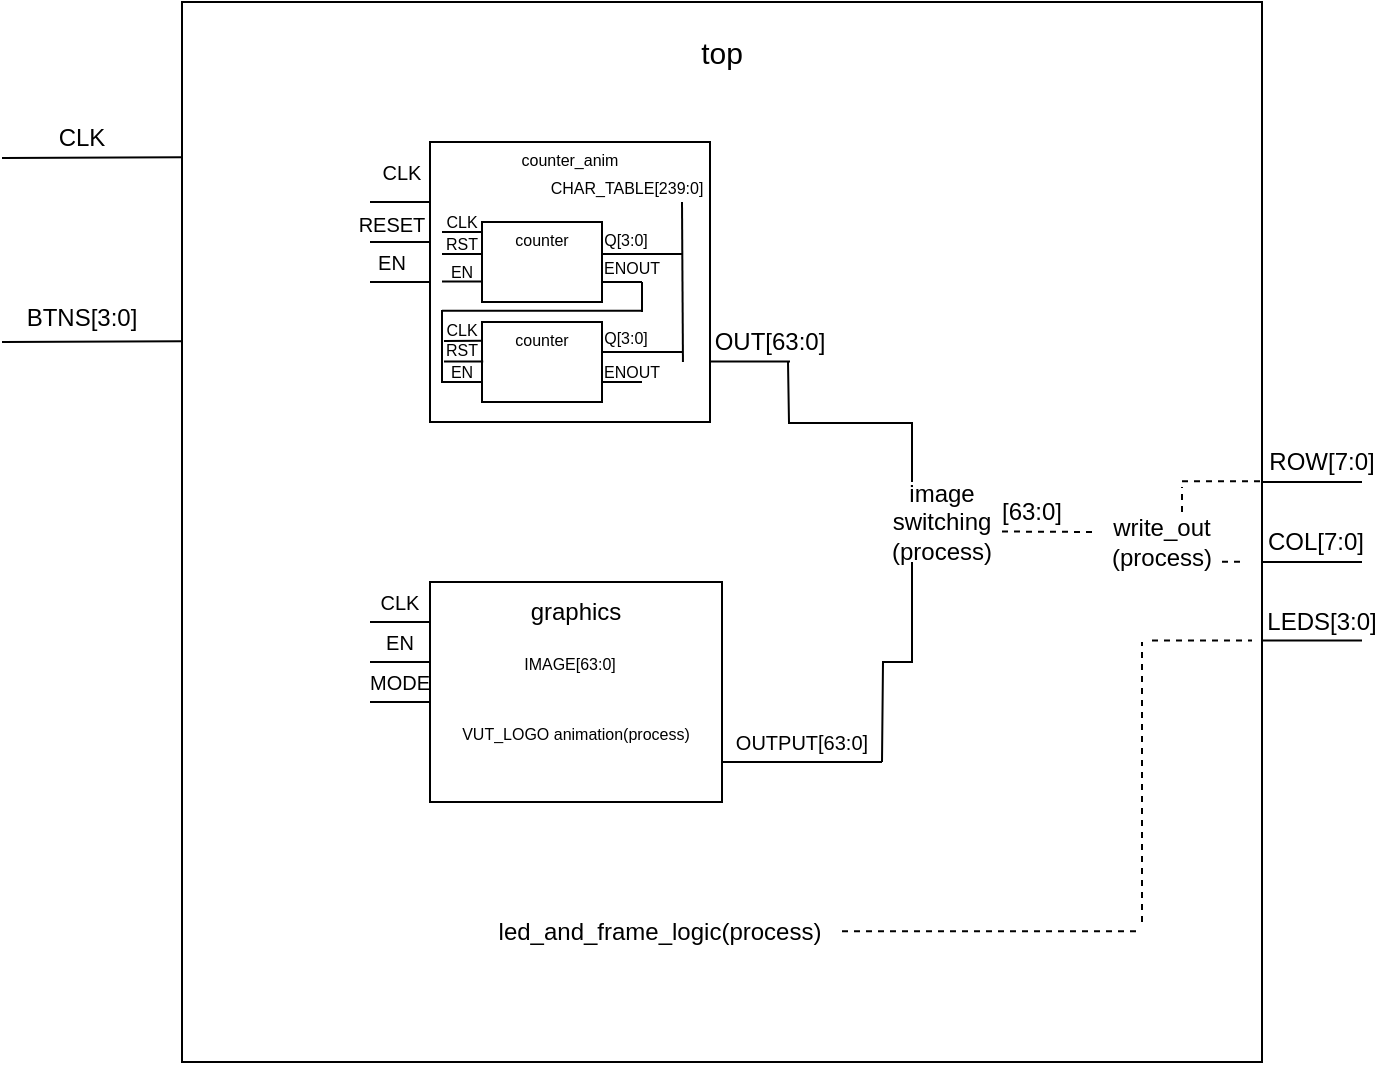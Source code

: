 <mxfile version="24.4.0" type="device">
  <diagram name="Stránka-1" id="TixtJMflj4t0M9irJ2Dg">
    <mxGraphModel dx="1366" dy="703" grid="1" gridSize="10" guides="1" tooltips="1" connect="1" arrows="1" fold="1" page="1" pageScale="1" pageWidth="827" pageHeight="1169" math="0" shadow="0">
      <root>
        <mxCell id="0" />
        <mxCell id="1" parent="0" />
        <mxCell id="cHrOzo_xxPXTEVxmVHhx-3" value="" style="rounded=0;whiteSpace=wrap;html=1;" vertex="1" parent="1">
          <mxGeometry x="120" y="130" width="540" height="530" as="geometry" />
        </mxCell>
        <mxCell id="cHrOzo_xxPXTEVxmVHhx-4" value="&lt;font style=&quot;font-size: 15px;&quot;&gt;top&lt;/font&gt;" style="text;html=1;align=center;verticalAlign=middle;whiteSpace=wrap;rounded=0;" vertex="1" parent="1">
          <mxGeometry x="360" y="140" width="60" height="30" as="geometry" />
        </mxCell>
        <mxCell id="cHrOzo_xxPXTEVxmVHhx-7" value="CLK" style="text;html=1;align=center;verticalAlign=middle;whiteSpace=wrap;rounded=0;" vertex="1" parent="1">
          <mxGeometry x="40" y="183" width="60" height="30" as="geometry" />
        </mxCell>
        <mxCell id="cHrOzo_xxPXTEVxmVHhx-8" value="BTNS[3:0]" style="text;html=1;align=center;verticalAlign=middle;whiteSpace=wrap;rounded=0;" vertex="1" parent="1">
          <mxGeometry x="40" y="272.5" width="60" height="30" as="geometry" />
        </mxCell>
        <mxCell id="cHrOzo_xxPXTEVxmVHhx-9" value="" style="whiteSpace=wrap;html=1;aspect=fixed;" vertex="1" parent="1">
          <mxGeometry x="244" y="200" width="140" height="140" as="geometry" />
        </mxCell>
        <mxCell id="cHrOzo_xxPXTEVxmVHhx-10" value="&lt;font style=&quot;font-size: 8px;&quot;&gt;counter_anim&lt;/font&gt;" style="text;html=1;align=center;verticalAlign=middle;whiteSpace=wrap;rounded=0;" vertex="1" parent="1">
          <mxGeometry x="284" y="203" width="60" height="10" as="geometry" />
        </mxCell>
        <mxCell id="cHrOzo_xxPXTEVxmVHhx-11" value="" style="rounded=0;whiteSpace=wrap;html=1;" vertex="1" parent="1">
          <mxGeometry x="270" y="240" width="60" height="40" as="geometry" />
        </mxCell>
        <mxCell id="cHrOzo_xxPXTEVxmVHhx-12" value="" style="rounded=0;whiteSpace=wrap;html=1;" vertex="1" parent="1">
          <mxGeometry x="270" y="290" width="60" height="40" as="geometry" />
        </mxCell>
        <mxCell id="cHrOzo_xxPXTEVxmVHhx-16" value="" style="endArrow=none;html=1;rounded=0;" edge="1" parent="1">
          <mxGeometry width="50" height="50" relative="1" as="geometry">
            <mxPoint x="214" y="230" as="sourcePoint" />
            <mxPoint x="244" y="230" as="targetPoint" />
          </mxGeometry>
        </mxCell>
        <mxCell id="cHrOzo_xxPXTEVxmVHhx-17" value="&lt;font style=&quot;font-size: 10px;&quot;&gt;CLK&lt;/font&gt;" style="text;html=1;align=center;verticalAlign=middle;whiteSpace=wrap;rounded=0;" vertex="1" parent="1">
          <mxGeometry x="200" y="200" width="60" height="30" as="geometry" />
        </mxCell>
        <mxCell id="cHrOzo_xxPXTEVxmVHhx-19" value="" style="endArrow=none;html=1;rounded=0;" edge="1" parent="1">
          <mxGeometry width="50" height="50" relative="1" as="geometry">
            <mxPoint x="214" y="250" as="sourcePoint" />
            <mxPoint x="244" y="250" as="targetPoint" />
          </mxGeometry>
        </mxCell>
        <mxCell id="cHrOzo_xxPXTEVxmVHhx-20" value="" style="endArrow=none;html=1;rounded=0;" edge="1" parent="1">
          <mxGeometry width="50" height="50" relative="1" as="geometry">
            <mxPoint x="214" y="270" as="sourcePoint" />
            <mxPoint x="244" y="270" as="targetPoint" />
          </mxGeometry>
        </mxCell>
        <mxCell id="cHrOzo_xxPXTEVxmVHhx-21" value="&lt;span style=&quot;font-size: 10px;&quot;&gt;RESET&lt;/span&gt;" style="text;html=1;align=center;verticalAlign=middle;whiteSpace=wrap;rounded=0;" vertex="1" parent="1">
          <mxGeometry x="195" y="226" width="60" height="30" as="geometry" />
        </mxCell>
        <mxCell id="cHrOzo_xxPXTEVxmVHhx-22" value="&lt;span style=&quot;font-size: 10px;&quot;&gt;EN&lt;/span&gt;" style="text;html=1;align=center;verticalAlign=middle;whiteSpace=wrap;rounded=0;" vertex="1" parent="1">
          <mxGeometry x="195" y="245" width="60" height="30" as="geometry" />
        </mxCell>
        <mxCell id="cHrOzo_xxPXTEVxmVHhx-23" value="" style="endArrow=none;html=1;rounded=0;" edge="1" parent="1">
          <mxGeometry width="50" height="50" relative="1" as="geometry">
            <mxPoint x="384" y="309.76" as="sourcePoint" />
            <mxPoint x="424" y="309.76" as="targetPoint" />
          </mxGeometry>
        </mxCell>
        <mxCell id="cHrOzo_xxPXTEVxmVHhx-24" value="OUT[63:0]" style="text;html=1;align=center;verticalAlign=middle;whiteSpace=wrap;rounded=0;" vertex="1" parent="1">
          <mxGeometry x="384" y="285" width="60" height="30" as="geometry" />
        </mxCell>
        <mxCell id="cHrOzo_xxPXTEVxmVHhx-25" value="" style="endArrow=none;html=1;rounded=0;" edge="1" parent="1">
          <mxGeometry width="50" height="50" relative="1" as="geometry">
            <mxPoint x="250" y="245" as="sourcePoint" />
            <mxPoint x="270" y="245" as="targetPoint" />
          </mxGeometry>
        </mxCell>
        <mxCell id="cHrOzo_xxPXTEVxmVHhx-26" value="" style="endArrow=none;html=1;rounded=0;" edge="1" parent="1">
          <mxGeometry width="50" height="50" relative="1" as="geometry">
            <mxPoint x="250" y="256" as="sourcePoint" />
            <mxPoint x="270" y="256" as="targetPoint" />
          </mxGeometry>
        </mxCell>
        <mxCell id="cHrOzo_xxPXTEVxmVHhx-27" value="" style="endArrow=none;html=1;rounded=0;" edge="1" parent="1">
          <mxGeometry width="50" height="50" relative="1" as="geometry">
            <mxPoint x="250" y="269.76" as="sourcePoint" />
            <mxPoint x="270" y="269.76" as="targetPoint" />
          </mxGeometry>
        </mxCell>
        <mxCell id="cHrOzo_xxPXTEVxmVHhx-28" value="" style="endArrow=none;html=1;rounded=0;entryX=0.006;entryY=0.235;entryDx=0;entryDy=0;entryPerimeter=0;" edge="1" parent="1" target="cHrOzo_xxPXTEVxmVHhx-12">
          <mxGeometry width="50" height="50" relative="1" as="geometry">
            <mxPoint x="251" y="299.51" as="sourcePoint" />
            <mxPoint x="271" y="299.51" as="targetPoint" />
          </mxGeometry>
        </mxCell>
        <mxCell id="cHrOzo_xxPXTEVxmVHhx-29" value="" style="endArrow=none;html=1;rounded=0;entryX=0.01;entryY=0.494;entryDx=0;entryDy=0;entryPerimeter=0;" edge="1" parent="1" target="cHrOzo_xxPXTEVxmVHhx-12">
          <mxGeometry width="50" height="50" relative="1" as="geometry">
            <mxPoint x="251" y="309.76" as="sourcePoint" />
            <mxPoint x="271" y="309.76" as="targetPoint" />
          </mxGeometry>
        </mxCell>
        <mxCell id="cHrOzo_xxPXTEVxmVHhx-30" value="" style="endArrow=none;html=1;rounded=0;" edge="1" parent="1" source="cHrOzo_xxPXTEVxmVHhx-36">
          <mxGeometry width="50" height="50" relative="1" as="geometry">
            <mxPoint x="250" y="319.76" as="sourcePoint" />
            <mxPoint x="270" y="319.76" as="targetPoint" />
          </mxGeometry>
        </mxCell>
        <mxCell id="cHrOzo_xxPXTEVxmVHhx-31" value="CLK" style="text;html=1;align=center;verticalAlign=middle;whiteSpace=wrap;rounded=0;fontSize=8;" vertex="1" parent="1">
          <mxGeometry x="250" y="235" width="20" height="10" as="geometry" />
        </mxCell>
        <mxCell id="cHrOzo_xxPXTEVxmVHhx-32" value="RST" style="text;html=1;align=center;verticalAlign=middle;whiteSpace=wrap;rounded=0;fontSize=8;" vertex="1" parent="1">
          <mxGeometry x="250" y="246" width="20" height="10" as="geometry" />
        </mxCell>
        <mxCell id="cHrOzo_xxPXTEVxmVHhx-33" value="EN" style="text;html=1;align=center;verticalAlign=middle;whiteSpace=wrap;rounded=0;fontSize=8;" vertex="1" parent="1">
          <mxGeometry x="250" y="260" width="20" height="10" as="geometry" />
        </mxCell>
        <mxCell id="cHrOzo_xxPXTEVxmVHhx-34" value="CLK" style="text;html=1;align=center;verticalAlign=middle;whiteSpace=wrap;rounded=0;fontSize=8;" vertex="1" parent="1">
          <mxGeometry x="250" y="289" width="20" height="10" as="geometry" />
        </mxCell>
        <mxCell id="cHrOzo_xxPXTEVxmVHhx-35" value="RST" style="text;html=1;align=center;verticalAlign=middle;whiteSpace=wrap;rounded=0;fontSize=8;" vertex="1" parent="1">
          <mxGeometry x="250" y="299" width="20" height="10" as="geometry" />
        </mxCell>
        <mxCell id="cHrOzo_xxPXTEVxmVHhx-37" value="" style="endArrow=none;html=1;rounded=0;" edge="1" parent="1" target="cHrOzo_xxPXTEVxmVHhx-36">
          <mxGeometry width="50" height="50" relative="1" as="geometry">
            <mxPoint x="250" y="319.76" as="sourcePoint" />
            <mxPoint x="270" y="319.76" as="targetPoint" />
          </mxGeometry>
        </mxCell>
        <mxCell id="cHrOzo_xxPXTEVxmVHhx-36" value="EN" style="text;html=1;align=center;verticalAlign=middle;whiteSpace=wrap;rounded=0;fontSize=8;" vertex="1" parent="1">
          <mxGeometry x="250" y="310" width="20" height="10" as="geometry" />
        </mxCell>
        <mxCell id="cHrOzo_xxPXTEVxmVHhx-38" value="" style="endArrow=none;html=1;rounded=0;" edge="1" parent="1">
          <mxGeometry width="50" height="50" relative="1" as="geometry">
            <mxPoint x="250" y="320" as="sourcePoint" />
            <mxPoint x="270" y="320" as="targetPoint" />
          </mxGeometry>
        </mxCell>
        <mxCell id="cHrOzo_xxPXTEVxmVHhx-39" value="&lt;font style=&quot;font-size: 8px;&quot;&gt;counter&lt;/font&gt;" style="text;html=1;align=center;verticalAlign=middle;whiteSpace=wrap;rounded=0;" vertex="1" parent="1">
          <mxGeometry x="285" y="240" width="30" height="15" as="geometry" />
        </mxCell>
        <mxCell id="cHrOzo_xxPXTEVxmVHhx-40" value="&lt;font style=&quot;font-size: 8px;&quot;&gt;counter&lt;/font&gt;" style="text;html=1;align=center;verticalAlign=middle;whiteSpace=wrap;rounded=0;" vertex="1" parent="1">
          <mxGeometry x="285" y="290" width="30" height="15" as="geometry" />
        </mxCell>
        <mxCell id="cHrOzo_xxPXTEVxmVHhx-41" value="" style="endArrow=none;html=1;rounded=0;" edge="1" parent="1">
          <mxGeometry width="50" height="50" relative="1" as="geometry">
            <mxPoint x="330" y="256" as="sourcePoint" />
            <mxPoint x="370" y="256" as="targetPoint" />
          </mxGeometry>
        </mxCell>
        <mxCell id="cHrOzo_xxPXTEVxmVHhx-43" value="" style="endArrow=none;html=1;rounded=0;" edge="1" parent="1">
          <mxGeometry width="50" height="50" relative="1" as="geometry">
            <mxPoint x="330" y="305" as="sourcePoint" />
            <mxPoint x="370" y="305" as="targetPoint" />
          </mxGeometry>
        </mxCell>
        <mxCell id="cHrOzo_xxPXTEVxmVHhx-44" value="" style="endArrow=none;html=1;rounded=0;" edge="1" parent="1">
          <mxGeometry width="50" height="50" relative="1" as="geometry">
            <mxPoint x="330" y="320" as="sourcePoint" />
            <mxPoint x="350" y="320" as="targetPoint" />
          </mxGeometry>
        </mxCell>
        <mxCell id="cHrOzo_xxPXTEVxmVHhx-45" value="Q[3:0]" style="text;html=1;align=center;verticalAlign=middle;whiteSpace=wrap;rounded=0;fontSize=8;" vertex="1" parent="1">
          <mxGeometry x="332" y="243.5" width="20" height="10" as="geometry" />
        </mxCell>
        <mxCell id="cHrOzo_xxPXTEVxmVHhx-46" value="ENOUT" style="text;html=1;align=center;verticalAlign=middle;whiteSpace=wrap;rounded=0;fontSize=8;" vertex="1" parent="1">
          <mxGeometry x="335" y="258" width="20" height="10" as="geometry" />
        </mxCell>
        <mxCell id="cHrOzo_xxPXTEVxmVHhx-47" value="Q[3:0]" style="text;html=1;align=center;verticalAlign=middle;whiteSpace=wrap;rounded=0;fontSize=8;" vertex="1" parent="1">
          <mxGeometry x="332" y="292.5" width="20" height="10" as="geometry" />
        </mxCell>
        <mxCell id="cHrOzo_xxPXTEVxmVHhx-48" value="ENOUT" style="text;html=1;align=center;verticalAlign=middle;whiteSpace=wrap;rounded=0;fontSize=8;" vertex="1" parent="1">
          <mxGeometry x="335" y="310" width="20" height="10" as="geometry" />
        </mxCell>
        <mxCell id="cHrOzo_xxPXTEVxmVHhx-50" value="" style="endArrow=none;html=1;rounded=0;" edge="1" parent="1">
          <mxGeometry width="50" height="50" relative="1" as="geometry">
            <mxPoint x="250" y="284.43" as="sourcePoint" />
            <mxPoint x="350" y="284.43" as="targetPoint" />
          </mxGeometry>
        </mxCell>
        <mxCell id="cHrOzo_xxPXTEVxmVHhx-52" value="" style="endArrow=none;html=1;rounded=0;" edge="1" parent="1">
          <mxGeometry width="50" height="50" relative="1" as="geometry">
            <mxPoint x="330" y="270" as="sourcePoint" />
            <mxPoint x="350" y="270" as="targetPoint" />
          </mxGeometry>
        </mxCell>
        <mxCell id="cHrOzo_xxPXTEVxmVHhx-53" value="" style="endArrow=none;html=1;rounded=0;" edge="1" parent="1">
          <mxGeometry width="50" height="50" relative="1" as="geometry">
            <mxPoint x="350" y="280" as="sourcePoint" />
            <mxPoint x="350" y="270" as="targetPoint" />
          </mxGeometry>
        </mxCell>
        <mxCell id="cHrOzo_xxPXTEVxmVHhx-54" value="" style="endArrow=none;html=1;rounded=0;" edge="1" parent="1">
          <mxGeometry width="50" height="50" relative="1" as="geometry">
            <mxPoint x="350" y="285" as="sourcePoint" />
            <mxPoint x="350" y="275" as="targetPoint" />
          </mxGeometry>
        </mxCell>
        <mxCell id="cHrOzo_xxPXTEVxmVHhx-57" value="" style="endArrow=none;html=1;rounded=0;" edge="1" parent="1">
          <mxGeometry width="50" height="50" relative="1" as="geometry">
            <mxPoint x="250" y="320.5" as="sourcePoint" />
            <mxPoint x="250" y="284" as="targetPoint" />
          </mxGeometry>
        </mxCell>
        <mxCell id="cHrOzo_xxPXTEVxmVHhx-58" value="&lt;font style=&quot;font-size: 8px;&quot;&gt;CHAR_TABLE[239:0]&lt;/font&gt;" style="text;html=1;align=center;verticalAlign=middle;whiteSpace=wrap;rounded=0;fontSize=10;" vertex="1" parent="1">
          <mxGeometry x="308" y="215" width="69" height="13.5" as="geometry" />
        </mxCell>
        <mxCell id="cHrOzo_xxPXTEVxmVHhx-59" value="" style="endArrow=none;html=1;rounded=0;" edge="1" parent="1">
          <mxGeometry width="50" height="50" relative="1" as="geometry">
            <mxPoint x="370.48" y="310" as="sourcePoint" />
            <mxPoint x="370" y="230" as="targetPoint" />
          </mxGeometry>
        </mxCell>
        <mxCell id="cHrOzo_xxPXTEVxmVHhx-61" value="" style="endArrow=none;html=1;rounded=0;" edge="1" parent="1">
          <mxGeometry width="50" height="50" relative="1" as="geometry">
            <mxPoint x="30" y="208" as="sourcePoint" />
            <mxPoint x="120" y="207.66" as="targetPoint" />
          </mxGeometry>
        </mxCell>
        <mxCell id="cHrOzo_xxPXTEVxmVHhx-62" value="" style="endArrow=none;html=1;rounded=0;" edge="1" parent="1">
          <mxGeometry width="50" height="50" relative="1" as="geometry">
            <mxPoint x="30" y="300" as="sourcePoint" />
            <mxPoint x="120" y="299.66" as="targetPoint" />
          </mxGeometry>
        </mxCell>
        <mxCell id="cHrOzo_xxPXTEVxmVHhx-63" value="" style="rounded=0;whiteSpace=wrap;html=1;" vertex="1" parent="1">
          <mxGeometry x="244" y="420" width="146" height="110" as="geometry" />
        </mxCell>
        <mxCell id="cHrOzo_xxPXTEVxmVHhx-64" value="graphics" style="text;html=1;align=center;verticalAlign=middle;whiteSpace=wrap;rounded=0;" vertex="1" parent="1">
          <mxGeometry x="290" y="430" width="54" height="10" as="geometry" />
        </mxCell>
        <mxCell id="cHrOzo_xxPXTEVxmVHhx-65" value="" style="endArrow=none;html=1;rounded=0;" edge="1" parent="1">
          <mxGeometry width="50" height="50" relative="1" as="geometry">
            <mxPoint x="214" y="440" as="sourcePoint" />
            <mxPoint x="244" y="440" as="targetPoint" />
          </mxGeometry>
        </mxCell>
        <mxCell id="cHrOzo_xxPXTEVxmVHhx-66" value="" style="endArrow=none;html=1;rounded=0;" edge="1" parent="1">
          <mxGeometry width="50" height="50" relative="1" as="geometry">
            <mxPoint x="214" y="460" as="sourcePoint" />
            <mxPoint x="244" y="460" as="targetPoint" />
          </mxGeometry>
        </mxCell>
        <mxCell id="cHrOzo_xxPXTEVxmVHhx-67" value="" style="endArrow=none;html=1;rounded=0;" edge="1" parent="1">
          <mxGeometry width="50" height="50" relative="1" as="geometry">
            <mxPoint x="214" y="480" as="sourcePoint" />
            <mxPoint x="244" y="480" as="targetPoint" />
          </mxGeometry>
        </mxCell>
        <mxCell id="cHrOzo_xxPXTEVxmVHhx-68" value="&lt;font style=&quot;font-size: 10px;&quot;&gt;CLK&lt;/font&gt;" style="text;html=1;align=center;verticalAlign=middle;whiteSpace=wrap;rounded=0;" vertex="1" parent="1">
          <mxGeometry x="214" y="420" width="30" height="20" as="geometry" />
        </mxCell>
        <mxCell id="cHrOzo_xxPXTEVxmVHhx-69" value="&lt;font style=&quot;font-size: 10px;&quot;&gt;EN&lt;/font&gt;" style="text;html=1;align=center;verticalAlign=middle;whiteSpace=wrap;rounded=0;" vertex="1" parent="1">
          <mxGeometry x="214" y="440" width="30" height="20" as="geometry" />
        </mxCell>
        <mxCell id="cHrOzo_xxPXTEVxmVHhx-70" value="&lt;font style=&quot;font-size: 10px;&quot;&gt;MODE&lt;/font&gt;" style="text;html=1;align=center;verticalAlign=middle;whiteSpace=wrap;rounded=0;" vertex="1" parent="1">
          <mxGeometry x="214" y="460" width="30" height="20" as="geometry" />
        </mxCell>
        <mxCell id="cHrOzo_xxPXTEVxmVHhx-71" value="" style="endArrow=none;html=1;rounded=0;" edge="1" parent="1">
          <mxGeometry width="50" height="50" relative="1" as="geometry">
            <mxPoint x="390" y="510" as="sourcePoint" />
            <mxPoint x="470" y="510" as="targetPoint" />
          </mxGeometry>
        </mxCell>
        <mxCell id="cHrOzo_xxPXTEVxmVHhx-72" value="&lt;font style=&quot;font-size: 10px;&quot;&gt;OUTPUT[63:0]&lt;/font&gt;" style="text;html=1;align=center;verticalAlign=middle;whiteSpace=wrap;rounded=0;" vertex="1" parent="1">
          <mxGeometry x="395" y="490" width="70" height="20" as="geometry" />
        </mxCell>
        <mxCell id="cHrOzo_xxPXTEVxmVHhx-73" value="&lt;font style=&quot;font-size: 8px;&quot;&gt;IMAGE[63:0]&lt;/font&gt;" style="text;html=1;align=center;verticalAlign=middle;whiteSpace=wrap;rounded=0;" vertex="1" parent="1">
          <mxGeometry x="284" y="450" width="60" height="20" as="geometry" />
        </mxCell>
        <mxCell id="cHrOzo_xxPXTEVxmVHhx-74" value="&lt;font style=&quot;font-size: 8px;&quot;&gt;VUT_LOGO animation(process)&lt;/font&gt;" style="text;html=1;align=center;verticalAlign=middle;whiteSpace=wrap;rounded=0;" vertex="1" parent="1">
          <mxGeometry x="257" y="480" width="120" height="30" as="geometry" />
        </mxCell>
        <mxCell id="cHrOzo_xxPXTEVxmVHhx-77" style="edgeStyle=orthogonalEdgeStyle;rounded=0;orthogonalLoop=1;jettySize=auto;html=1;exitX=0.25;exitY=1;exitDx=0;exitDy=0;endArrow=none;endFill=0;" edge="1" parent="1" source="cHrOzo_xxPXTEVxmVHhx-75">
          <mxGeometry relative="1" as="geometry">
            <mxPoint x="470" y="510" as="targetPoint" />
          </mxGeometry>
        </mxCell>
        <mxCell id="cHrOzo_xxPXTEVxmVHhx-75" value="image switching (process)" style="text;html=1;align=center;verticalAlign=middle;whiteSpace=wrap;rounded=0;" vertex="1" parent="1">
          <mxGeometry x="470" y="370" width="60" height="40" as="geometry" />
        </mxCell>
        <mxCell id="cHrOzo_xxPXTEVxmVHhx-76" style="edgeStyle=orthogonalEdgeStyle;rounded=0;orthogonalLoop=1;jettySize=auto;html=1;exitX=0.25;exitY=0;exitDx=0;exitDy=0;endArrow=none;endFill=0;" edge="1" parent="1" source="cHrOzo_xxPXTEVxmVHhx-75">
          <mxGeometry relative="1" as="geometry">
            <mxPoint x="423" y="310" as="targetPoint" />
          </mxGeometry>
        </mxCell>
        <mxCell id="cHrOzo_xxPXTEVxmVHhx-79" value="" style="endArrow=none;html=1;rounded=0;dashed=1;" edge="1" parent="1">
          <mxGeometry width="50" height="50" relative="1" as="geometry">
            <mxPoint x="530" y="394.76" as="sourcePoint" />
            <mxPoint x="577" y="395" as="targetPoint" />
          </mxGeometry>
        </mxCell>
        <mxCell id="cHrOzo_xxPXTEVxmVHhx-80" value="[63:0]" style="text;html=1;align=center;verticalAlign=middle;whiteSpace=wrap;rounded=0;" vertex="1" parent="1">
          <mxGeometry x="530" y="380" width="30" height="10" as="geometry" />
        </mxCell>
        <mxCell id="cHrOzo_xxPXTEVxmVHhx-81" value="" style="endArrow=none;html=1;rounded=0;" edge="1" parent="1">
          <mxGeometry width="50" height="50" relative="1" as="geometry">
            <mxPoint x="660" y="370" as="sourcePoint" />
            <mxPoint x="710" y="370" as="targetPoint" />
          </mxGeometry>
        </mxCell>
        <mxCell id="cHrOzo_xxPXTEVxmVHhx-82" value="" style="endArrow=none;html=1;rounded=0;" edge="1" parent="1">
          <mxGeometry width="50" height="50" relative="1" as="geometry">
            <mxPoint x="660" y="410.0" as="sourcePoint" />
            <mxPoint x="710" y="410.0" as="targetPoint" />
          </mxGeometry>
        </mxCell>
        <mxCell id="cHrOzo_xxPXTEVxmVHhx-83" value="" style="endArrow=none;html=1;rounded=0;" edge="1" parent="1">
          <mxGeometry width="50" height="50" relative="1" as="geometry">
            <mxPoint x="660" y="449.31" as="sourcePoint" />
            <mxPoint x="710" y="449.31" as="targetPoint" />
          </mxGeometry>
        </mxCell>
        <mxCell id="cHrOzo_xxPXTEVxmVHhx-84" value="ROW[7:0]" style="text;html=1;align=center;verticalAlign=middle;whiteSpace=wrap;rounded=0;" vertex="1" parent="1">
          <mxGeometry x="660" y="350" width="60" height="20" as="geometry" />
        </mxCell>
        <mxCell id="cHrOzo_xxPXTEVxmVHhx-85" value="COL[7:0]" style="text;html=1;align=center;verticalAlign=middle;whiteSpace=wrap;rounded=0;" vertex="1" parent="1">
          <mxGeometry x="657" y="390" width="60" height="20" as="geometry" />
        </mxCell>
        <mxCell id="cHrOzo_xxPXTEVxmVHhx-86" value="LEDS[3:0]" style="text;html=1;align=center;verticalAlign=middle;whiteSpace=wrap;rounded=0;" vertex="1" parent="1">
          <mxGeometry x="660" y="430" width="60" height="20" as="geometry" />
        </mxCell>
        <mxCell id="cHrOzo_xxPXTEVxmVHhx-87" value="led_and_frame_logic(process)" style="text;html=1;align=center;verticalAlign=middle;whiteSpace=wrap;rounded=0;" vertex="1" parent="1">
          <mxGeometry x="274" y="580" width="170" height="30" as="geometry" />
        </mxCell>
        <mxCell id="cHrOzo_xxPXTEVxmVHhx-88" value="" style="endArrow=none;dashed=1;html=1;rounded=0;" edge="1" parent="1">
          <mxGeometry width="50" height="50" relative="1" as="geometry">
            <mxPoint x="450" y="594.6" as="sourcePoint" />
            <mxPoint x="600" y="594.6" as="targetPoint" />
          </mxGeometry>
        </mxCell>
        <mxCell id="cHrOzo_xxPXTEVxmVHhx-89" value="" style="endArrow=none;dashed=1;html=1;rounded=0;" edge="1" parent="1">
          <mxGeometry width="50" height="50" relative="1" as="geometry">
            <mxPoint x="600" y="590" as="sourcePoint" />
            <mxPoint x="600" y="450" as="targetPoint" />
          </mxGeometry>
        </mxCell>
        <mxCell id="cHrOzo_xxPXTEVxmVHhx-90" value="" style="endArrow=none;dashed=1;html=1;rounded=0;" edge="1" parent="1">
          <mxGeometry width="50" height="50" relative="1" as="geometry">
            <mxPoint x="605" y="449.2" as="sourcePoint" />
            <mxPoint x="655" y="449.2" as="targetPoint" />
          </mxGeometry>
        </mxCell>
        <mxCell id="cHrOzo_xxPXTEVxmVHhx-92" value="write_out&lt;div&gt;(process)&lt;/div&gt;" style="text;html=1;align=center;verticalAlign=middle;whiteSpace=wrap;rounded=0;" vertex="1" parent="1">
          <mxGeometry x="580" y="385" width="60" height="30" as="geometry" />
        </mxCell>
        <mxCell id="cHrOzo_xxPXTEVxmVHhx-93" value="" style="endArrow=none;dashed=1;html=1;rounded=0;" edge="1" parent="1">
          <mxGeometry width="50" height="50" relative="1" as="geometry">
            <mxPoint x="640" y="409.84" as="sourcePoint" />
            <mxPoint x="650" y="409.84" as="targetPoint" />
          </mxGeometry>
        </mxCell>
        <mxCell id="cHrOzo_xxPXTEVxmVHhx-94" value="" style="endArrow=none;dashed=1;html=1;rounded=0;" edge="1" parent="1">
          <mxGeometry width="50" height="50" relative="1" as="geometry">
            <mxPoint x="620" y="385" as="sourcePoint" />
            <mxPoint x="620" y="372.5" as="targetPoint" />
          </mxGeometry>
        </mxCell>
        <mxCell id="cHrOzo_xxPXTEVxmVHhx-95" value="" style="endArrow=none;dashed=1;html=1;rounded=0;" edge="1" parent="1">
          <mxGeometry width="50" height="50" relative="1" as="geometry">
            <mxPoint x="620" y="369.62" as="sourcePoint" />
            <mxPoint x="660" y="369.62" as="targetPoint" />
          </mxGeometry>
        </mxCell>
      </root>
    </mxGraphModel>
  </diagram>
</mxfile>
